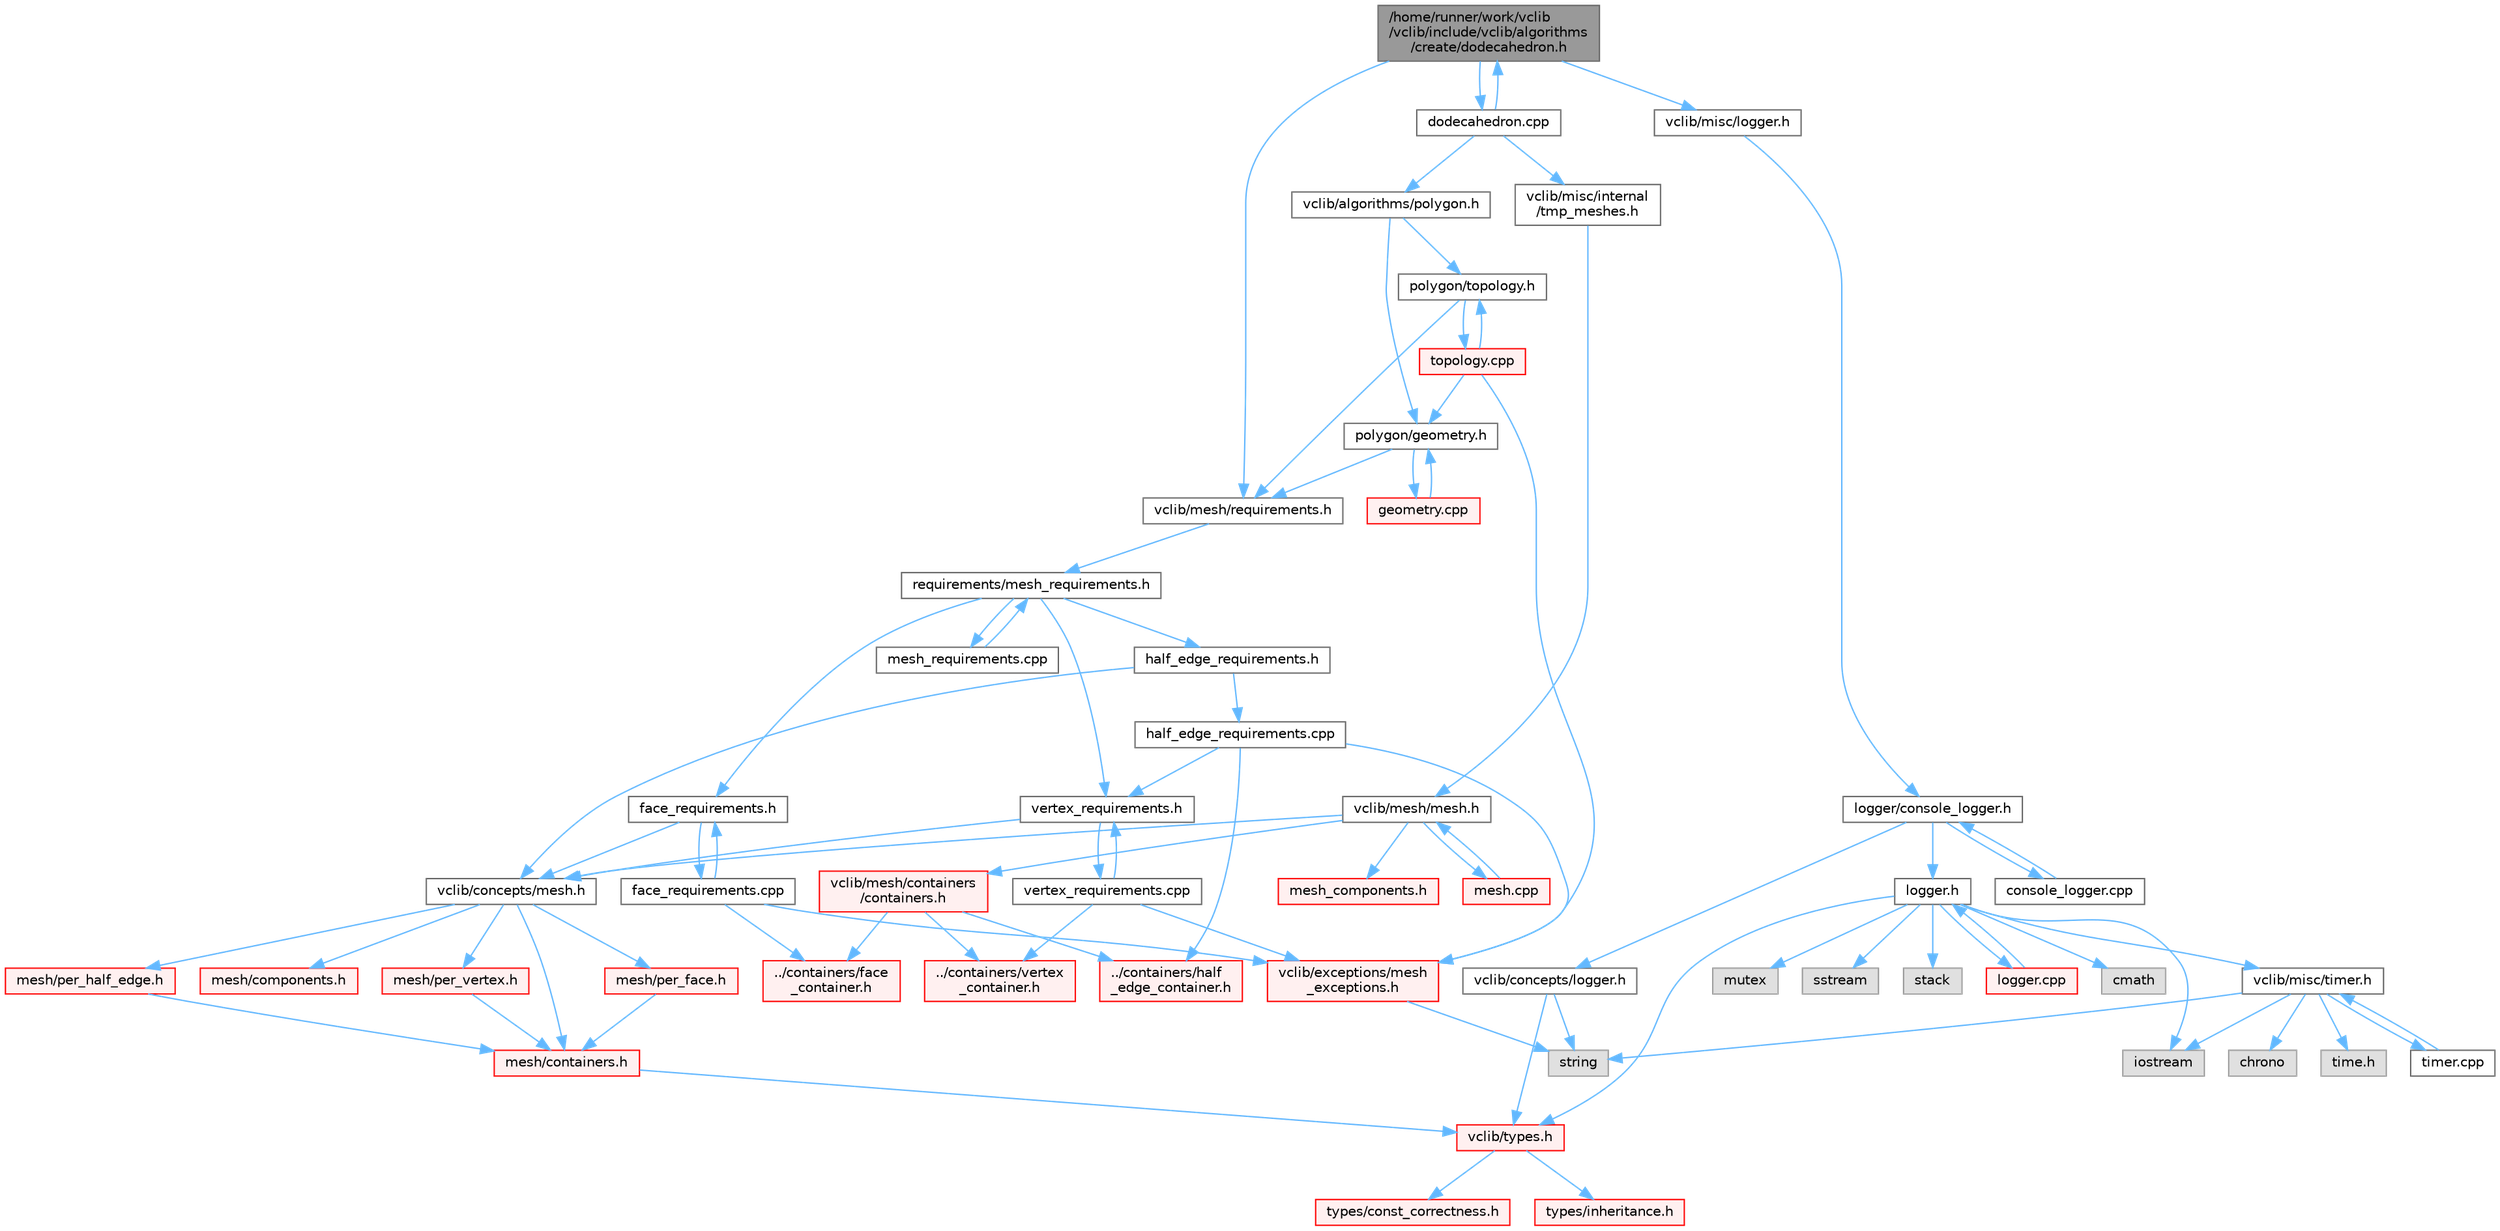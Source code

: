 digraph "/home/runner/work/vclib/vclib/include/vclib/algorithms/create/dodecahedron.h"
{
 // LATEX_PDF_SIZE
  bgcolor="transparent";
  edge [fontname=Helvetica,fontsize=10,labelfontname=Helvetica,labelfontsize=10];
  node [fontname=Helvetica,fontsize=10,shape=box,height=0.2,width=0.4];
  Node1 [label="/home/runner/work/vclib\l/vclib/include/vclib/algorithms\l/create/dodecahedron.h",height=0.2,width=0.4,color="gray40", fillcolor="grey60", style="filled", fontcolor="black",tooltip=" "];
  Node1 -> Node2 [color="steelblue1",style="solid"];
  Node2 [label="vclib/mesh/requirements.h",height=0.2,width=0.4,color="grey40", fillcolor="white", style="filled",URL="$requirements_8h.html",tooltip=" "];
  Node2 -> Node3 [color="steelblue1",style="solid"];
  Node3 [label="requirements/mesh_requirements.h",height=0.2,width=0.4,color="grey40", fillcolor="white", style="filled",URL="$mesh__requirements_8h.html",tooltip=" "];
  Node3 -> Node4 [color="steelblue1",style="solid"];
  Node4 [label="half_edge_requirements.h",height=0.2,width=0.4,color="grey40", fillcolor="white", style="filled",URL="$half__edge__requirements_8h.html",tooltip=" "];
  Node4 -> Node5 [color="steelblue1",style="solid"];
  Node5 [label="vclib/concepts/mesh.h",height=0.2,width=0.4,color="grey40", fillcolor="white", style="filled",URL="$concepts_2mesh_8h.html",tooltip=" "];
  Node5 -> Node6 [color="steelblue1",style="solid"];
  Node6 [label="mesh/components.h",height=0.2,width=0.4,color="red", fillcolor="#FFF0F0", style="filled",URL="$concepts_2mesh_2components_8h.html",tooltip=" "];
  Node5 -> Node63 [color="steelblue1",style="solid"];
  Node63 [label="mesh/containers.h",height=0.2,width=0.4,color="red", fillcolor="#FFF0F0", style="filled",URL="$concepts_2mesh_2containers_8h.html",tooltip=" "];
  Node63 -> Node10 [color="steelblue1",style="solid"];
  Node10 [label="vclib/types.h",height=0.2,width=0.4,color="red", fillcolor="#FFF0F0", style="filled",URL="$types_8h.html",tooltip=" "];
  Node10 -> Node11 [color="steelblue1",style="solid"];
  Node11 [label="types/const_correctness.h",height=0.2,width=0.4,color="red", fillcolor="#FFF0F0", style="filled",URL="$types_2const__correctness_8h.html",tooltip=" "];
  Node10 -> Node13 [color="steelblue1",style="solid"];
  Node13 [label="types/inheritance.h",height=0.2,width=0.4,color="red", fillcolor="#FFF0F0", style="filled",URL="$inheritance_8h.html",tooltip=" "];
  Node5 -> Node64 [color="steelblue1",style="solid"];
  Node64 [label="mesh/per_face.h",height=0.2,width=0.4,color="red", fillcolor="#FFF0F0", style="filled",URL="$per__face_8h.html",tooltip=" "];
  Node64 -> Node63 [color="steelblue1",style="solid"];
  Node5 -> Node67 [color="steelblue1",style="solid"];
  Node67 [label="mesh/per_half_edge.h",height=0.2,width=0.4,color="red", fillcolor="#FFF0F0", style="filled",URL="$per__half__edge_8h.html",tooltip=" "];
  Node67 -> Node63 [color="steelblue1",style="solid"];
  Node5 -> Node69 [color="steelblue1",style="solid"];
  Node69 [label="mesh/per_vertex.h",height=0.2,width=0.4,color="red", fillcolor="#FFF0F0", style="filled",URL="$per__vertex_8h.html",tooltip=" "];
  Node69 -> Node63 [color="steelblue1",style="solid"];
  Node4 -> Node71 [color="steelblue1",style="solid"];
  Node71 [label="half_edge_requirements.cpp",height=0.2,width=0.4,color="grey40", fillcolor="white", style="filled",URL="$half__edge__requirements_8cpp.html",tooltip=" "];
  Node71 -> Node72 [color="steelblue1",style="solid"];
  Node72 [label="vertex_requirements.h",height=0.2,width=0.4,color="grey40", fillcolor="white", style="filled",URL="$vertex__requirements_8h.html",tooltip=" "];
  Node72 -> Node5 [color="steelblue1",style="solid"];
  Node72 -> Node73 [color="steelblue1",style="solid"];
  Node73 [label="vertex_requirements.cpp",height=0.2,width=0.4,color="grey40", fillcolor="white", style="filled",URL="$vertex__requirements_8cpp.html",tooltip=" "];
  Node73 -> Node72 [color="steelblue1",style="solid"];
  Node73 -> Node74 [color="steelblue1",style="solid"];
  Node74 [label="vclib/exceptions/mesh\l_exceptions.h",height=0.2,width=0.4,color="red", fillcolor="#FFF0F0", style="filled",URL="$mesh__exceptions_8h.html",tooltip=" "];
  Node74 -> Node48 [color="steelblue1",style="solid"];
  Node48 [label="string",height=0.2,width=0.4,color="grey60", fillcolor="#E0E0E0", style="filled",tooltip=" "];
  Node73 -> Node76 [color="steelblue1",style="solid"];
  Node76 [label="../containers/vertex\l_container.h",height=0.2,width=0.4,color="red", fillcolor="#FFF0F0", style="filled",URL="$vertex__container_8h.html",tooltip=" "];
  Node71 -> Node74 [color="steelblue1",style="solid"];
  Node71 -> Node146 [color="steelblue1",style="solid"];
  Node146 [label="../containers/half\l_edge_container.h",height=0.2,width=0.4,color="red", fillcolor="#FFF0F0", style="filled",URL="$half__edge__container_8h.html",tooltip=" "];
  Node3 -> Node153 [color="steelblue1",style="solid"];
  Node153 [label="face_requirements.h",height=0.2,width=0.4,color="grey40", fillcolor="white", style="filled",URL="$face__requirements_8h.html",tooltip=" "];
  Node153 -> Node5 [color="steelblue1",style="solid"];
  Node153 -> Node154 [color="steelblue1",style="solid"];
  Node154 [label="face_requirements.cpp",height=0.2,width=0.4,color="grey40", fillcolor="white", style="filled",URL="$face__requirements_8cpp.html",tooltip=" "];
  Node154 -> Node153 [color="steelblue1",style="solid"];
  Node154 -> Node74 [color="steelblue1",style="solid"];
  Node154 -> Node155 [color="steelblue1",style="solid"];
  Node155 [label="../containers/face\l_container.h",height=0.2,width=0.4,color="red", fillcolor="#FFF0F0", style="filled",URL="$face__container_8h.html",tooltip=" "];
  Node3 -> Node72 [color="steelblue1",style="solid"];
  Node3 -> Node178 [color="steelblue1",style="solid"];
  Node178 [label="mesh_requirements.cpp",height=0.2,width=0.4,color="grey40", fillcolor="white", style="filled",URL="$mesh__requirements_8cpp.html",tooltip=" "];
  Node178 -> Node3 [color="steelblue1",style="solid"];
  Node1 -> Node179 [color="steelblue1",style="solid"];
  Node179 [label="vclib/misc/logger.h",height=0.2,width=0.4,color="grey40", fillcolor="white", style="filled",URL="$misc_2logger_8h.html",tooltip=" "];
  Node179 -> Node180 [color="steelblue1",style="solid"];
  Node180 [label="logger/console_logger.h",height=0.2,width=0.4,color="grey40", fillcolor="white", style="filled",URL="$console__logger_8h.html",tooltip=" "];
  Node180 -> Node181 [color="steelblue1",style="solid"];
  Node181 [label="logger.h",height=0.2,width=0.4,color="grey40", fillcolor="white", style="filled",URL="$misc_2logger_2logger_8h.html",tooltip=" "];
  Node181 -> Node36 [color="steelblue1",style="solid"];
  Node36 [label="cmath",height=0.2,width=0.4,color="grey60", fillcolor="#E0E0E0", style="filled",tooltip=" "];
  Node181 -> Node182 [color="steelblue1",style="solid"];
  Node182 [label="iostream",height=0.2,width=0.4,color="grey60", fillcolor="#E0E0E0", style="filled",tooltip=" "];
  Node181 -> Node183 [color="steelblue1",style="solid"];
  Node183 [label="mutex",height=0.2,width=0.4,color="grey60", fillcolor="#E0E0E0", style="filled",tooltip=" "];
  Node181 -> Node184 [color="steelblue1",style="solid"];
  Node184 [label="sstream",height=0.2,width=0.4,color="grey60", fillcolor="#E0E0E0", style="filled",tooltip=" "];
  Node181 -> Node185 [color="steelblue1",style="solid"];
  Node185 [label="stack",height=0.2,width=0.4,color="grey60", fillcolor="#E0E0E0", style="filled",tooltip=" "];
  Node181 -> Node186 [color="steelblue1",style="solid"];
  Node186 [label="vclib/misc/timer.h",height=0.2,width=0.4,color="grey40", fillcolor="white", style="filled",URL="$timer_8h.html",tooltip=" "];
  Node186 -> Node187 [color="steelblue1",style="solid"];
  Node187 [label="chrono",height=0.2,width=0.4,color="grey60", fillcolor="#E0E0E0", style="filled",tooltip=" "];
  Node186 -> Node182 [color="steelblue1",style="solid"];
  Node186 -> Node48 [color="steelblue1",style="solid"];
  Node186 -> Node188 [color="steelblue1",style="solid"];
  Node188 [label="time.h",height=0.2,width=0.4,color="grey60", fillcolor="#E0E0E0", style="filled",tooltip=" "];
  Node186 -> Node189 [color="steelblue1",style="solid"];
  Node189 [label="timer.cpp",height=0.2,width=0.4,color="grey40", fillcolor="white", style="filled",URL="$timer_8cpp.html",tooltip=" "];
  Node189 -> Node186 [color="steelblue1",style="solid"];
  Node181 -> Node10 [color="steelblue1",style="solid"];
  Node181 -> Node190 [color="steelblue1",style="solid"];
  Node190 [label="logger.cpp",height=0.2,width=0.4,color="red", fillcolor="#FFF0F0", style="filled",URL="$logger_8cpp.html",tooltip=" "];
  Node190 -> Node181 [color="steelblue1",style="solid"];
  Node180 -> Node192 [color="steelblue1",style="solid"];
  Node192 [label="vclib/concepts/logger.h",height=0.2,width=0.4,color="grey40", fillcolor="white", style="filled",URL="$concepts_2logger_8h.html",tooltip=" "];
  Node192 -> Node48 [color="steelblue1",style="solid"];
  Node192 -> Node10 [color="steelblue1",style="solid"];
  Node180 -> Node193 [color="steelblue1",style="solid"];
  Node193 [label="console_logger.cpp",height=0.2,width=0.4,color="grey40", fillcolor="white", style="filled",URL="$console__logger_8cpp.html",tooltip=" "];
  Node193 -> Node180 [color="steelblue1",style="solid"];
  Node1 -> Node194 [color="steelblue1",style="solid"];
  Node194 [label="dodecahedron.cpp",height=0.2,width=0.4,color="grey40", fillcolor="white", style="filled",URL="$dodecahedron_8cpp.html",tooltip=" "];
  Node194 -> Node1 [color="steelblue1",style="solid"];
  Node194 -> Node195 [color="steelblue1",style="solid"];
  Node195 [label="vclib/algorithms/polygon.h",height=0.2,width=0.4,color="grey40", fillcolor="white", style="filled",URL="$algorithms_2polygon_8h.html",tooltip=" "];
  Node195 -> Node196 [color="steelblue1",style="solid"];
  Node196 [label="polygon/geometry.h",height=0.2,width=0.4,color="grey40", fillcolor="white", style="filled",URL="$geometry_8h.html",tooltip=" "];
  Node196 -> Node2 [color="steelblue1",style="solid"];
  Node196 -> Node197 [color="steelblue1",style="solid"];
  Node197 [label="geometry.cpp",height=0.2,width=0.4,color="red", fillcolor="#FFF0F0", style="filled",URL="$geometry_8cpp.html",tooltip=" "];
  Node197 -> Node196 [color="steelblue1",style="solid"];
  Node195 -> Node231 [color="steelblue1",style="solid"];
  Node231 [label="polygon/topology.h",height=0.2,width=0.4,color="grey40", fillcolor="white", style="filled",URL="$polygon_2topology_8h.html",tooltip=" "];
  Node231 -> Node2 [color="steelblue1",style="solid"];
  Node231 -> Node232 [color="steelblue1",style="solid"];
  Node232 [label="topology.cpp",height=0.2,width=0.4,color="red", fillcolor="#FFF0F0", style="filled",URL="$polygon_2topology_8cpp.html",tooltip=" "];
  Node232 -> Node231 [color="steelblue1",style="solid"];
  Node232 -> Node74 [color="steelblue1",style="solid"];
  Node232 -> Node196 [color="steelblue1",style="solid"];
  Node194 -> Node242 [color="steelblue1",style="solid"];
  Node242 [label="vclib/misc/internal\l/tmp_meshes.h",height=0.2,width=0.4,color="grey40", fillcolor="white", style="filled",URL="$tmp__meshes_8h.html",tooltip=" "];
  Node242 -> Node243 [color="steelblue1",style="solid"];
  Node243 [label="vclib/mesh/mesh.h",height=0.2,width=0.4,color="grey40", fillcolor="white", style="filled",URL="$mesh_2mesh_8h.html",tooltip=" "];
  Node243 -> Node5 [color="steelblue1",style="solid"];
  Node243 -> Node244 [color="steelblue1",style="solid"];
  Node244 [label="vclib/mesh/containers\l/containers.h",height=0.2,width=0.4,color="red", fillcolor="#FFF0F0", style="filled",URL="$mesh_2containers_2containers_8h.html",tooltip=" "];
  Node244 -> Node155 [color="steelblue1",style="solid"];
  Node244 -> Node146 [color="steelblue1",style="solid"];
  Node244 -> Node76 [color="steelblue1",style="solid"];
  Node243 -> Node251 [color="steelblue1",style="solid"];
  Node251 [label="mesh_components.h",height=0.2,width=0.4,color="red", fillcolor="#FFF0F0", style="filled",URL="$mesh__components_8h.html",tooltip=" "];
  Node243 -> Node266 [color="steelblue1",style="solid"];
  Node266 [label="mesh.cpp",height=0.2,width=0.4,color="red", fillcolor="#FFF0F0", style="filled",URL="$mesh_2mesh_8cpp.html",tooltip=" "];
  Node266 -> Node243 [color="steelblue1",style="solid"];
}
